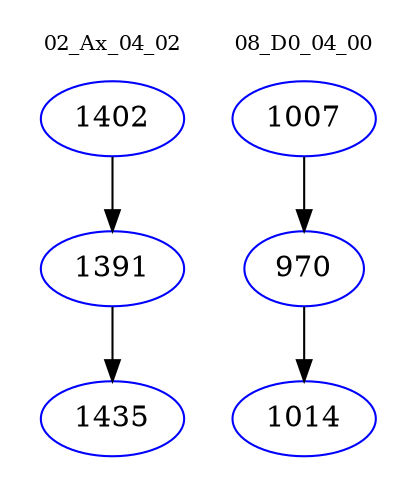 digraph{
subgraph cluster_0 {
color = white
label = "02_Ax_04_02";
fontsize=10;
T0_1402 [label="1402", color="blue"]
T0_1402 -> T0_1391 [color="black"]
T0_1391 [label="1391", color="blue"]
T0_1391 -> T0_1435 [color="black"]
T0_1435 [label="1435", color="blue"]
}
subgraph cluster_1 {
color = white
label = "08_D0_04_00";
fontsize=10;
T1_1007 [label="1007", color="blue"]
T1_1007 -> T1_970 [color="black"]
T1_970 [label="970", color="blue"]
T1_970 -> T1_1014 [color="black"]
T1_1014 [label="1014", color="blue"]
}
}
